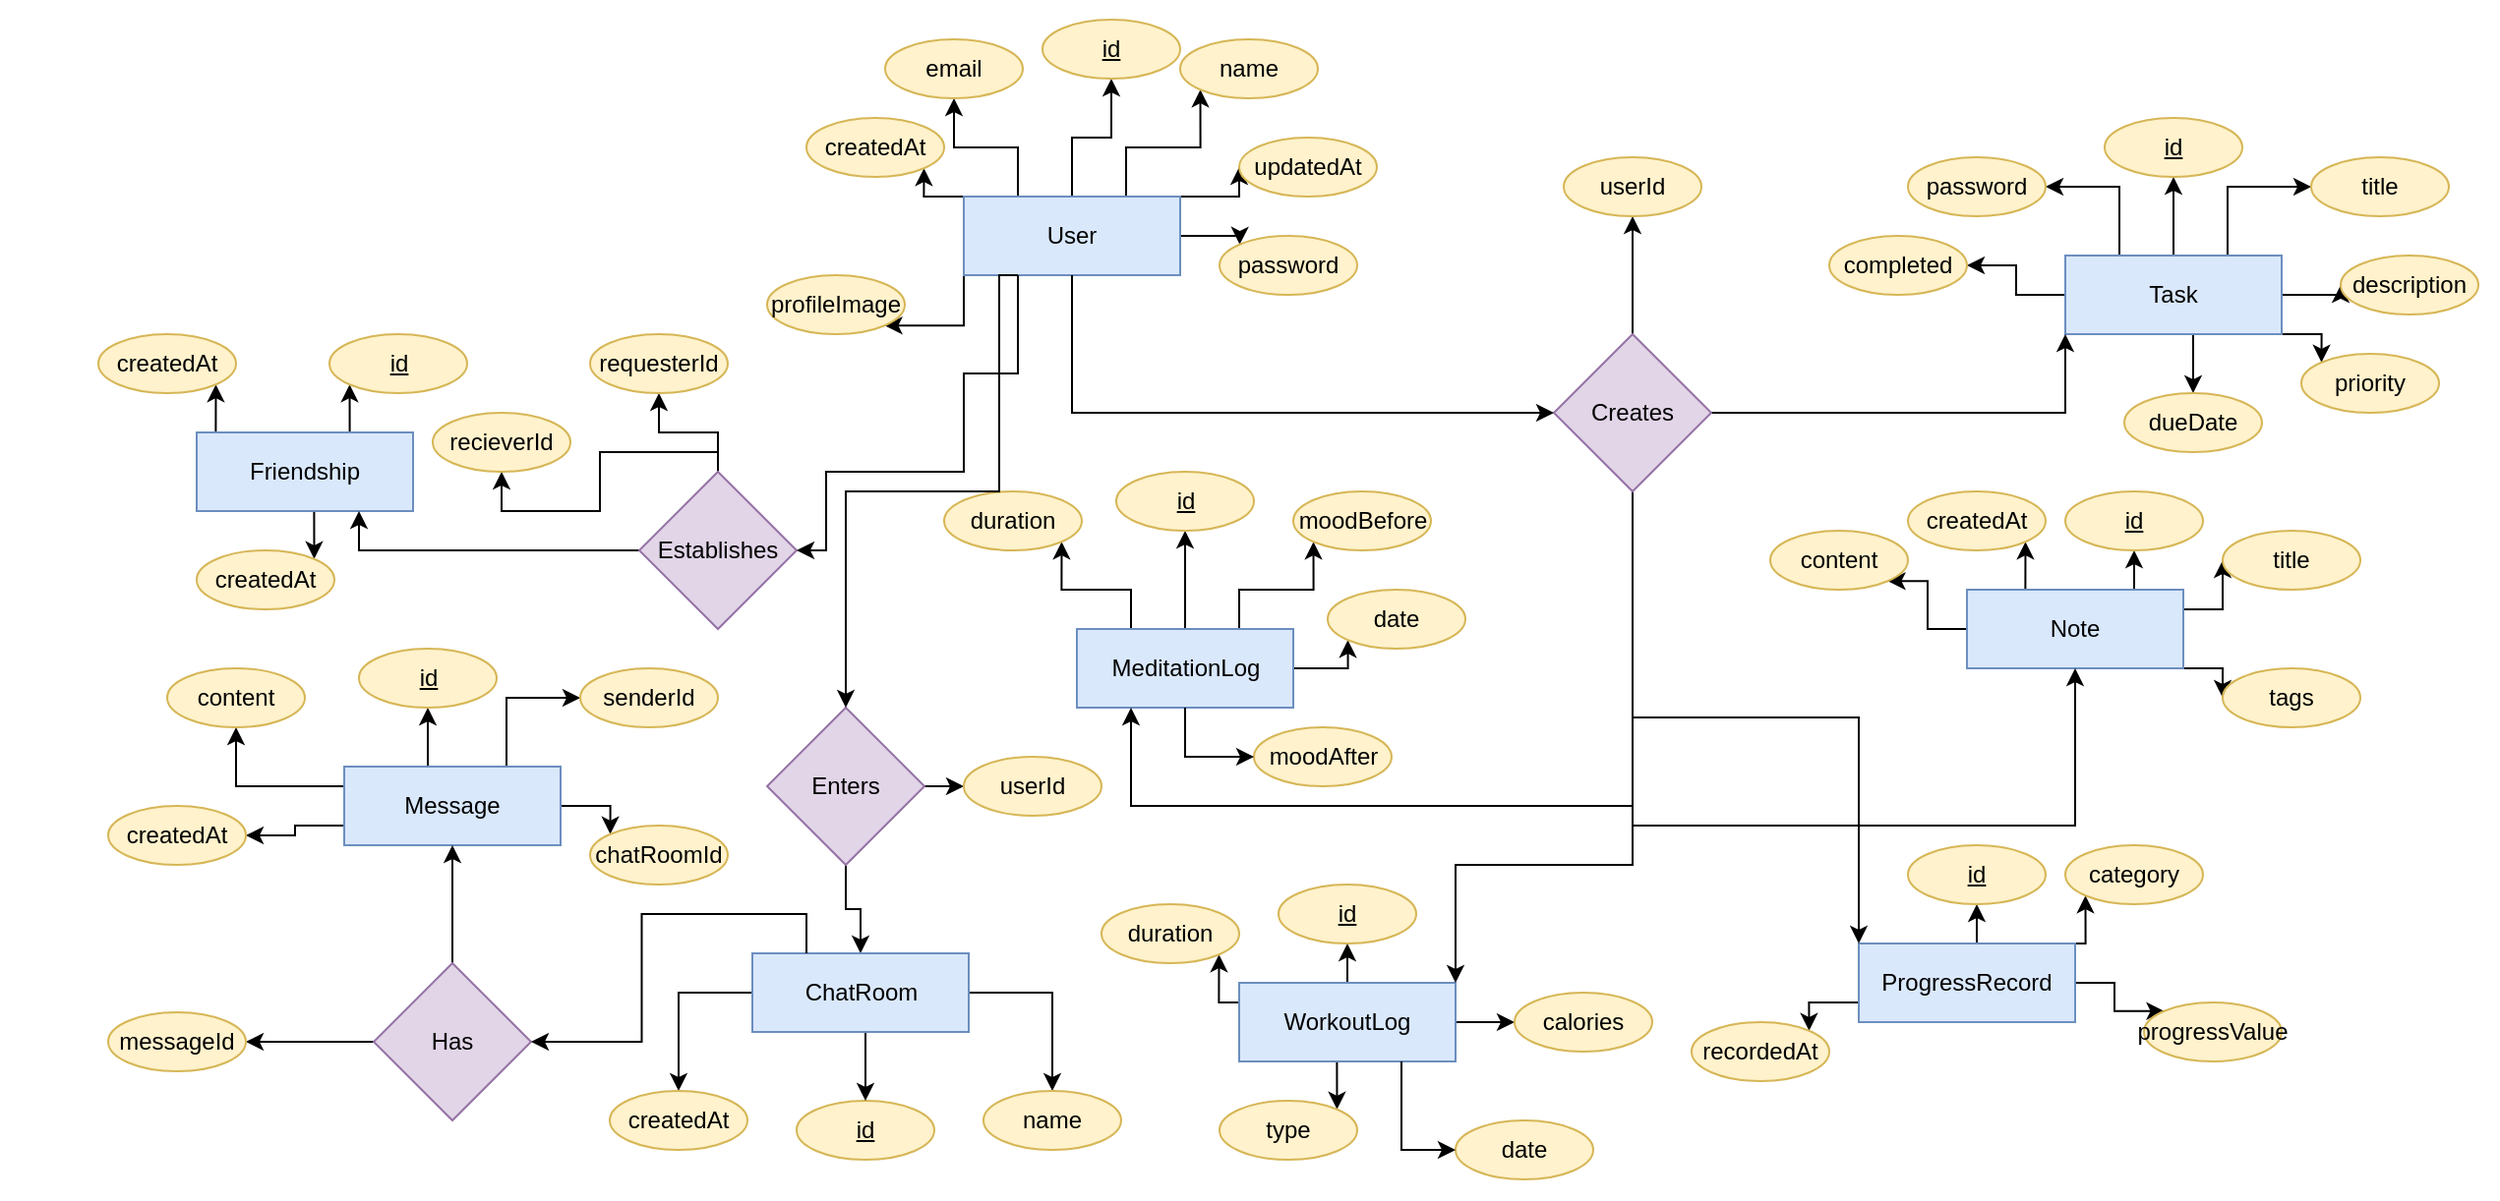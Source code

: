 <mxfile version="28.2.3">
  <diagram name="Page-1" id="jd2KPKHvhAhkVkk6qD4C">
    <mxGraphModel dx="2528" dy="1974" grid="1" gridSize="10" guides="1" tooltips="1" connect="1" arrows="1" fold="1" page="1" pageScale="1" pageWidth="850" pageHeight="1100" math="0" shadow="0">
      <root>
        <mxCell id="0" />
        <mxCell id="1" parent="0" />
        <mxCell id="N5NTylKhGauqdAHJKplo-93" value="" style="group" vertex="1" connectable="0" parent="1">
          <mxGeometry x="70" y="410" width="285" height="150" as="geometry" />
        </mxCell>
        <mxCell id="N5NTylKhGauqdAHJKplo-63" style="edgeStyle=orthogonalEdgeStyle;rounded=0;orthogonalLoop=1;jettySize=auto;html=1;exitX=0.5;exitY=0;exitDx=0;exitDy=0;entryX=0.5;entryY=1;entryDx=0;entryDy=0;movable=1;resizable=1;rotatable=1;deletable=1;editable=1;locked=0;connectable=1;" edge="1" parent="N5NTylKhGauqdAHJKplo-93" source="N5NTylKhGauqdAHJKplo-5" target="N5NTylKhGauqdAHJKplo-55">
          <mxGeometry relative="1" as="geometry" />
        </mxCell>
        <mxCell id="N5NTylKhGauqdAHJKplo-64" style="edgeStyle=orthogonalEdgeStyle;rounded=0;orthogonalLoop=1;jettySize=auto;html=1;exitX=1;exitY=0.5;exitDx=0;exitDy=0;entryX=0;entryY=0.5;entryDx=0;entryDy=0;movable=1;resizable=1;rotatable=1;deletable=1;editable=1;locked=0;connectable=1;" edge="1" parent="N5NTylKhGauqdAHJKplo-93" source="N5NTylKhGauqdAHJKplo-5" target="N5NTylKhGauqdAHJKplo-59">
          <mxGeometry relative="1" as="geometry" />
        </mxCell>
        <mxCell id="N5NTylKhGauqdAHJKplo-66" style="edgeStyle=orthogonalEdgeStyle;rounded=0;orthogonalLoop=1;jettySize=auto;html=1;exitX=0.5;exitY=1;exitDx=0;exitDy=0;entryX=1;entryY=0;entryDx=0;entryDy=0;movable=1;resizable=1;rotatable=1;deletable=1;editable=1;locked=0;connectable=1;" edge="1" parent="N5NTylKhGauqdAHJKplo-93" source="N5NTylKhGauqdAHJKplo-5" target="N5NTylKhGauqdAHJKplo-56">
          <mxGeometry relative="1" as="geometry" />
        </mxCell>
        <mxCell id="N5NTylKhGauqdAHJKplo-68" style="edgeStyle=orthogonalEdgeStyle;rounded=0;orthogonalLoop=1;jettySize=auto;html=1;exitX=0;exitY=0.25;exitDx=0;exitDy=0;entryX=1;entryY=1;entryDx=0;entryDy=0;movable=1;resizable=1;rotatable=1;deletable=1;editable=1;locked=0;connectable=1;" edge="1" parent="N5NTylKhGauqdAHJKplo-93" source="N5NTylKhGauqdAHJKplo-5" target="N5NTylKhGauqdAHJKplo-60">
          <mxGeometry relative="1" as="geometry" />
        </mxCell>
        <mxCell id="N5NTylKhGauqdAHJKplo-5" value="WorkoutLog" style="rounded=0;whiteSpace=wrap;html=1;fillColor=#dae8fc;strokeColor=#6c8ebf;movable=1;resizable=1;rotatable=1;deletable=1;editable=1;locked=0;connectable=1;" vertex="1" parent="N5NTylKhGauqdAHJKplo-93">
          <mxGeometry x="90" y="50" width="110" height="40" as="geometry" />
        </mxCell>
        <mxCell id="N5NTylKhGauqdAHJKplo-55" value="&lt;u&gt;id&lt;/u&gt;" style="ellipse;whiteSpace=wrap;html=1;fillColor=#fff2cc;strokeColor=#d6b656;movable=1;resizable=1;rotatable=1;deletable=1;editable=1;locked=0;connectable=1;" vertex="1" parent="N5NTylKhGauqdAHJKplo-93">
          <mxGeometry x="110" width="70" height="30" as="geometry" />
        </mxCell>
        <mxCell id="N5NTylKhGauqdAHJKplo-56" value="type" style="ellipse;whiteSpace=wrap;html=1;fillColor=#fff2cc;strokeColor=#d6b656;movable=1;resizable=1;rotatable=1;deletable=1;editable=1;locked=0;connectable=1;" vertex="1" parent="N5NTylKhGauqdAHJKplo-93">
          <mxGeometry x="80" y="110" width="70" height="30" as="geometry" />
        </mxCell>
        <mxCell id="N5NTylKhGauqdAHJKplo-59" value="calories" style="ellipse;whiteSpace=wrap;html=1;fillColor=#fff2cc;strokeColor=#d6b656;movable=1;resizable=1;rotatable=1;deletable=1;editable=1;locked=0;connectable=1;" vertex="1" parent="N5NTylKhGauqdAHJKplo-93">
          <mxGeometry x="230" y="55" width="70" height="30" as="geometry" />
        </mxCell>
        <mxCell id="N5NTylKhGauqdAHJKplo-60" value="duration" style="ellipse;whiteSpace=wrap;html=1;fillColor=#fff2cc;strokeColor=#d6b656;movable=1;resizable=1;rotatable=1;deletable=1;editable=1;locked=0;connectable=1;" vertex="1" parent="N5NTylKhGauqdAHJKplo-93">
          <mxGeometry x="20" y="10" width="70" height="30" as="geometry" />
        </mxCell>
        <mxCell id="N5NTylKhGauqdAHJKplo-58" value="date" style="ellipse;whiteSpace=wrap;html=1;fillColor=#fff2cc;strokeColor=#d6b656;movable=1;resizable=1;rotatable=1;deletable=1;editable=1;locked=0;connectable=1;" vertex="1" parent="N5NTylKhGauqdAHJKplo-93">
          <mxGeometry x="200" y="120" width="70" height="30" as="geometry" />
        </mxCell>
        <mxCell id="N5NTylKhGauqdAHJKplo-65" style="edgeStyle=orthogonalEdgeStyle;rounded=0;orthogonalLoop=1;jettySize=auto;html=1;exitX=0.75;exitY=1;exitDx=0;exitDy=0;entryX=0;entryY=0.5;entryDx=0;entryDy=0;movable=1;resizable=1;rotatable=1;deletable=1;editable=1;locked=0;connectable=1;" edge="1" parent="N5NTylKhGauqdAHJKplo-93" source="N5NTylKhGauqdAHJKplo-5" target="N5NTylKhGauqdAHJKplo-58">
          <mxGeometry relative="1" as="geometry" />
        </mxCell>
        <mxCell id="N5NTylKhGauqdAHJKplo-94" value="" style="group" vertex="1" connectable="0" parent="1">
          <mxGeometry x="460" y="20" width="330" height="170" as="geometry" />
        </mxCell>
        <mxCell id="N5NTylKhGauqdAHJKplo-35" style="edgeStyle=orthogonalEdgeStyle;rounded=0;orthogonalLoop=1;jettySize=auto;html=1;exitX=0.5;exitY=0;exitDx=0;exitDy=0;entryX=0.5;entryY=1;entryDx=0;entryDy=0;" edge="1" parent="N5NTylKhGauqdAHJKplo-94" source="N5NTylKhGauqdAHJKplo-3" target="N5NTylKhGauqdAHJKplo-34">
          <mxGeometry relative="1" as="geometry" />
        </mxCell>
        <mxCell id="N5NTylKhGauqdAHJKplo-36" style="edgeStyle=orthogonalEdgeStyle;rounded=0;orthogonalLoop=1;jettySize=auto;html=1;exitX=0.75;exitY=0;exitDx=0;exitDy=0;entryX=0;entryY=0.5;entryDx=0;entryDy=0;" edge="1" parent="N5NTylKhGauqdAHJKplo-94" source="N5NTylKhGauqdAHJKplo-3" target="N5NTylKhGauqdAHJKplo-33">
          <mxGeometry relative="1" as="geometry" />
        </mxCell>
        <mxCell id="N5NTylKhGauqdAHJKplo-37" style="edgeStyle=orthogonalEdgeStyle;rounded=0;orthogonalLoop=1;jettySize=auto;html=1;exitX=1;exitY=0.5;exitDx=0;exitDy=0;entryX=0;entryY=0.5;entryDx=0;entryDy=0;" edge="1" parent="N5NTylKhGauqdAHJKplo-94" source="N5NTylKhGauqdAHJKplo-3" target="N5NTylKhGauqdAHJKplo-32">
          <mxGeometry relative="1" as="geometry" />
        </mxCell>
        <mxCell id="N5NTylKhGauqdAHJKplo-38" style="edgeStyle=orthogonalEdgeStyle;rounded=0;orthogonalLoop=1;jettySize=auto;html=1;exitX=1;exitY=1;exitDx=0;exitDy=0;entryX=0;entryY=0;entryDx=0;entryDy=0;" edge="1" parent="N5NTylKhGauqdAHJKplo-94" source="N5NTylKhGauqdAHJKplo-3" target="N5NTylKhGauqdAHJKplo-31">
          <mxGeometry relative="1" as="geometry" />
        </mxCell>
        <mxCell id="N5NTylKhGauqdAHJKplo-39" style="edgeStyle=orthogonalEdgeStyle;rounded=0;orthogonalLoop=1;jettySize=auto;html=1;exitX=0.75;exitY=1;exitDx=0;exitDy=0;entryX=0.5;entryY=0;entryDx=0;entryDy=0;" edge="1" parent="N5NTylKhGauqdAHJKplo-94" source="N5NTylKhGauqdAHJKplo-3" target="N5NTylKhGauqdAHJKplo-29">
          <mxGeometry relative="1" as="geometry" />
        </mxCell>
        <mxCell id="N5NTylKhGauqdAHJKplo-41" style="edgeStyle=orthogonalEdgeStyle;rounded=0;orthogonalLoop=1;jettySize=auto;html=1;exitX=0;exitY=0.5;exitDx=0;exitDy=0;entryX=1;entryY=0.5;entryDx=0;entryDy=0;" edge="1" parent="N5NTylKhGauqdAHJKplo-94" source="N5NTylKhGauqdAHJKplo-3" target="N5NTylKhGauqdAHJKplo-30">
          <mxGeometry relative="1" as="geometry" />
        </mxCell>
        <mxCell id="N5NTylKhGauqdAHJKplo-42" style="edgeStyle=orthogonalEdgeStyle;rounded=0;orthogonalLoop=1;jettySize=auto;html=1;exitX=0.25;exitY=0;exitDx=0;exitDy=0;entryX=1;entryY=0.5;entryDx=0;entryDy=0;" edge="1" parent="N5NTylKhGauqdAHJKplo-94" source="N5NTylKhGauqdAHJKplo-3" target="N5NTylKhGauqdAHJKplo-27">
          <mxGeometry relative="1" as="geometry" />
        </mxCell>
        <mxCell id="N5NTylKhGauqdAHJKplo-3" value="Task" style="rounded=0;whiteSpace=wrap;html=1;fillColor=#dae8fc;strokeColor=#6c8ebf;" vertex="1" parent="N5NTylKhGauqdAHJKplo-94">
          <mxGeometry x="120" y="70" width="110" height="40" as="geometry" />
        </mxCell>
        <mxCell id="N5NTylKhGauqdAHJKplo-27" value="password" style="ellipse;whiteSpace=wrap;html=1;fillColor=#fff2cc;strokeColor=#d6b656;" vertex="1" parent="N5NTylKhGauqdAHJKplo-94">
          <mxGeometry x="40" y="20" width="70" height="30" as="geometry" />
        </mxCell>
        <mxCell id="N5NTylKhGauqdAHJKplo-29" value="dueDate" style="ellipse;whiteSpace=wrap;html=1;fillColor=#fff2cc;strokeColor=#d6b656;" vertex="1" parent="N5NTylKhGauqdAHJKplo-94">
          <mxGeometry x="150" y="140" width="70" height="30" as="geometry" />
        </mxCell>
        <mxCell id="N5NTylKhGauqdAHJKplo-30" value="completed" style="ellipse;whiteSpace=wrap;html=1;fillColor=#fff2cc;strokeColor=#d6b656;" vertex="1" parent="N5NTylKhGauqdAHJKplo-94">
          <mxGeometry y="60" width="70" height="30" as="geometry" />
        </mxCell>
        <mxCell id="N5NTylKhGauqdAHJKplo-31" value="priority" style="ellipse;whiteSpace=wrap;html=1;fillColor=#fff2cc;strokeColor=#d6b656;" vertex="1" parent="N5NTylKhGauqdAHJKplo-94">
          <mxGeometry x="240" y="120" width="70" height="30" as="geometry" />
        </mxCell>
        <mxCell id="N5NTylKhGauqdAHJKplo-32" value="description" style="ellipse;whiteSpace=wrap;html=1;fillColor=#fff2cc;strokeColor=#d6b656;" vertex="1" parent="N5NTylKhGauqdAHJKplo-94">
          <mxGeometry x="260" y="70" width="70" height="30" as="geometry" />
        </mxCell>
        <mxCell id="N5NTylKhGauqdAHJKplo-33" value="title" style="ellipse;whiteSpace=wrap;html=1;fillColor=#fff2cc;strokeColor=#d6b656;" vertex="1" parent="N5NTylKhGauqdAHJKplo-94">
          <mxGeometry x="245" y="20" width="70" height="30" as="geometry" />
        </mxCell>
        <mxCell id="N5NTylKhGauqdAHJKplo-34" value="&lt;u&gt;id&lt;/u&gt;" style="ellipse;whiteSpace=wrap;html=1;fillColor=#fff2cc;strokeColor=#d6b656;" vertex="1" parent="N5NTylKhGauqdAHJKplo-94">
          <mxGeometry x="140" width="70" height="30" as="geometry" />
        </mxCell>
        <mxCell id="N5NTylKhGauqdAHJKplo-95" value="" style="group" vertex="1" connectable="0" parent="1">
          <mxGeometry x="-80" y="-30" width="310" height="150" as="geometry" />
        </mxCell>
        <mxCell id="N5NTylKhGauqdAHJKplo-20" style="edgeStyle=orthogonalEdgeStyle;rounded=0;orthogonalLoop=1;jettySize=auto;html=1;exitX=1;exitY=0.5;exitDx=0;exitDy=0;entryX=0;entryY=0;entryDx=0;entryDy=0;" edge="1" parent="N5NTylKhGauqdAHJKplo-95" source="N5NTylKhGauqdAHJKplo-1" target="N5NTylKhGauqdAHJKplo-15">
          <mxGeometry relative="1" as="geometry" />
        </mxCell>
        <mxCell id="N5NTylKhGauqdAHJKplo-21" style="edgeStyle=orthogonalEdgeStyle;rounded=0;orthogonalLoop=1;jettySize=auto;html=1;exitX=1;exitY=0;exitDx=0;exitDy=0;entryX=0;entryY=0.5;entryDx=0;entryDy=0;" edge="1" parent="N5NTylKhGauqdAHJKplo-95" source="N5NTylKhGauqdAHJKplo-1" target="N5NTylKhGauqdAHJKplo-16">
          <mxGeometry relative="1" as="geometry" />
        </mxCell>
        <mxCell id="N5NTylKhGauqdAHJKplo-22" style="edgeStyle=orthogonalEdgeStyle;rounded=0;orthogonalLoop=1;jettySize=auto;html=1;exitX=0.75;exitY=0;exitDx=0;exitDy=0;entryX=0;entryY=1;entryDx=0;entryDy=0;" edge="1" parent="N5NTylKhGauqdAHJKplo-95" source="N5NTylKhGauqdAHJKplo-1" target="N5NTylKhGauqdAHJKplo-13">
          <mxGeometry relative="1" as="geometry" />
        </mxCell>
        <mxCell id="N5NTylKhGauqdAHJKplo-23" style="edgeStyle=orthogonalEdgeStyle;rounded=0;orthogonalLoop=1;jettySize=auto;html=1;exitX=0.5;exitY=0;exitDx=0;exitDy=0;entryX=0.5;entryY=1;entryDx=0;entryDy=0;" edge="1" parent="N5NTylKhGauqdAHJKplo-95" source="N5NTylKhGauqdAHJKplo-1" target="N5NTylKhGauqdAHJKplo-12">
          <mxGeometry relative="1" as="geometry" />
        </mxCell>
        <mxCell id="N5NTylKhGauqdAHJKplo-24" style="edgeStyle=orthogonalEdgeStyle;rounded=0;orthogonalLoop=1;jettySize=auto;html=1;exitX=0.25;exitY=0;exitDx=0;exitDy=0;entryX=0.5;entryY=1;entryDx=0;entryDy=0;" edge="1" parent="N5NTylKhGauqdAHJKplo-95" source="N5NTylKhGauqdAHJKplo-1" target="N5NTylKhGauqdAHJKplo-14">
          <mxGeometry relative="1" as="geometry" />
        </mxCell>
        <mxCell id="N5NTylKhGauqdAHJKplo-25" style="edgeStyle=orthogonalEdgeStyle;rounded=0;orthogonalLoop=1;jettySize=auto;html=1;exitX=0;exitY=0;exitDx=0;exitDy=0;entryX=1;entryY=1;entryDx=0;entryDy=0;" edge="1" parent="N5NTylKhGauqdAHJKplo-95" source="N5NTylKhGauqdAHJKplo-1" target="N5NTylKhGauqdAHJKplo-18">
          <mxGeometry relative="1" as="geometry" />
        </mxCell>
        <mxCell id="N5NTylKhGauqdAHJKplo-26" style="edgeStyle=orthogonalEdgeStyle;rounded=0;orthogonalLoop=1;jettySize=auto;html=1;exitX=0;exitY=1;exitDx=0;exitDy=0;entryX=1;entryY=1;entryDx=0;entryDy=0;" edge="1" parent="N5NTylKhGauqdAHJKplo-95" source="N5NTylKhGauqdAHJKplo-1" target="N5NTylKhGauqdAHJKplo-17">
          <mxGeometry relative="1" as="geometry" />
        </mxCell>
        <mxCell id="N5NTylKhGauqdAHJKplo-1" value="User" style="rounded=0;whiteSpace=wrap;html=1;fillColor=#dae8fc;strokeColor=#6c8ebf;" vertex="1" parent="N5NTylKhGauqdAHJKplo-95">
          <mxGeometry x="100" y="90" width="110" height="40" as="geometry" />
        </mxCell>
        <mxCell id="N5NTylKhGauqdAHJKplo-12" value="&lt;u&gt;id&lt;/u&gt;" style="ellipse;whiteSpace=wrap;html=1;fillColor=#fff2cc;strokeColor=#d6b656;" vertex="1" parent="N5NTylKhGauqdAHJKplo-95">
          <mxGeometry x="140" width="70" height="30" as="geometry" />
        </mxCell>
        <mxCell id="N5NTylKhGauqdAHJKplo-13" value="name" style="ellipse;whiteSpace=wrap;html=1;fillColor=#fff2cc;strokeColor=#d6b656;" vertex="1" parent="N5NTylKhGauqdAHJKplo-95">
          <mxGeometry x="210" y="10" width="70" height="30" as="geometry" />
        </mxCell>
        <mxCell id="N5NTylKhGauqdAHJKplo-14" value="email" style="ellipse;whiteSpace=wrap;html=1;fillColor=#fff2cc;strokeColor=#d6b656;" vertex="1" parent="N5NTylKhGauqdAHJKplo-95">
          <mxGeometry x="60" y="10" width="70" height="30" as="geometry" />
        </mxCell>
        <mxCell id="N5NTylKhGauqdAHJKplo-15" value="password" style="ellipse;whiteSpace=wrap;html=1;fillColor=#fff2cc;strokeColor=#d6b656;" vertex="1" parent="N5NTylKhGauqdAHJKplo-95">
          <mxGeometry x="230" y="110" width="70" height="30" as="geometry" />
        </mxCell>
        <mxCell id="N5NTylKhGauqdAHJKplo-16" value="updatedAt" style="ellipse;whiteSpace=wrap;html=1;fillColor=#fff2cc;strokeColor=#d6b656;" vertex="1" parent="N5NTylKhGauqdAHJKplo-95">
          <mxGeometry x="240" y="60" width="70" height="30" as="geometry" />
        </mxCell>
        <mxCell id="N5NTylKhGauqdAHJKplo-17" value="profileImage" style="ellipse;whiteSpace=wrap;html=1;fillColor=#fff2cc;strokeColor=#d6b656;" vertex="1" parent="N5NTylKhGauqdAHJKplo-95">
          <mxGeometry y="130" width="70" height="30" as="geometry" />
        </mxCell>
        <mxCell id="N5NTylKhGauqdAHJKplo-18" value="createdAt" style="ellipse;whiteSpace=wrap;html=1;fillColor=#fff2cc;strokeColor=#d6b656;" vertex="1" parent="N5NTylKhGauqdAHJKplo-95">
          <mxGeometry x="20" y="50" width="70" height="30" as="geometry" />
        </mxCell>
        <mxCell id="N5NTylKhGauqdAHJKplo-96" value="" style="group" vertex="1" connectable="0" parent="1">
          <mxGeometry x="430" y="210" width="300" height="120" as="geometry" />
        </mxCell>
        <mxCell id="N5NTylKhGauqdAHJKplo-50" style="edgeStyle=orthogonalEdgeStyle;rounded=0;orthogonalLoop=1;jettySize=auto;html=1;exitX=0;exitY=0.5;exitDx=0;exitDy=0;entryX=1;entryY=1;entryDx=0;entryDy=0;" edge="1" parent="N5NTylKhGauqdAHJKplo-96" source="N5NTylKhGauqdAHJKplo-4" target="N5NTylKhGauqdAHJKplo-45">
          <mxGeometry relative="1" as="geometry" />
        </mxCell>
        <mxCell id="N5NTylKhGauqdAHJKplo-51" style="edgeStyle=orthogonalEdgeStyle;rounded=0;orthogonalLoop=1;jettySize=auto;html=1;exitX=0.25;exitY=0;exitDx=0;exitDy=0;entryX=1;entryY=1;entryDx=0;entryDy=0;" edge="1" parent="N5NTylKhGauqdAHJKplo-96" source="N5NTylKhGauqdAHJKplo-4" target="N5NTylKhGauqdAHJKplo-48">
          <mxGeometry relative="1" as="geometry" />
        </mxCell>
        <mxCell id="N5NTylKhGauqdAHJKplo-52" style="edgeStyle=orthogonalEdgeStyle;rounded=0;orthogonalLoop=1;jettySize=auto;html=1;exitX=0.75;exitY=0;exitDx=0;exitDy=0;entryX=0.5;entryY=1;entryDx=0;entryDy=0;" edge="1" parent="N5NTylKhGauqdAHJKplo-96" source="N5NTylKhGauqdAHJKplo-4" target="N5NTylKhGauqdAHJKplo-43">
          <mxGeometry relative="1" as="geometry" />
        </mxCell>
        <mxCell id="N5NTylKhGauqdAHJKplo-53" style="edgeStyle=orthogonalEdgeStyle;rounded=0;orthogonalLoop=1;jettySize=auto;html=1;exitX=1;exitY=0.25;exitDx=0;exitDy=0;entryX=0;entryY=0.5;entryDx=0;entryDy=0;" edge="1" parent="N5NTylKhGauqdAHJKplo-96" source="N5NTylKhGauqdAHJKplo-4" target="N5NTylKhGauqdAHJKplo-44">
          <mxGeometry relative="1" as="geometry" />
        </mxCell>
        <mxCell id="N5NTylKhGauqdAHJKplo-54" style="edgeStyle=orthogonalEdgeStyle;rounded=0;orthogonalLoop=1;jettySize=auto;html=1;exitX=1;exitY=1;exitDx=0;exitDy=0;entryX=0;entryY=0.5;entryDx=0;entryDy=0;" edge="1" parent="N5NTylKhGauqdAHJKplo-96" source="N5NTylKhGauqdAHJKplo-4" target="N5NTylKhGauqdAHJKplo-46">
          <mxGeometry relative="1" as="geometry" />
        </mxCell>
        <mxCell id="N5NTylKhGauqdAHJKplo-4" value="Note" style="rounded=0;whiteSpace=wrap;html=1;fillColor=#dae8fc;strokeColor=#6c8ebf;" vertex="1" parent="N5NTylKhGauqdAHJKplo-96">
          <mxGeometry x="100" y="50" width="110" height="40" as="geometry" />
        </mxCell>
        <mxCell id="N5NTylKhGauqdAHJKplo-43" value="&lt;u&gt;id&lt;/u&gt;" style="ellipse;whiteSpace=wrap;html=1;fillColor=#fff2cc;strokeColor=#d6b656;" vertex="1" parent="N5NTylKhGauqdAHJKplo-96">
          <mxGeometry x="150" width="70" height="30" as="geometry" />
        </mxCell>
        <mxCell id="N5NTylKhGauqdAHJKplo-44" value="title" style="ellipse;whiteSpace=wrap;html=1;fillColor=#fff2cc;strokeColor=#d6b656;" vertex="1" parent="N5NTylKhGauqdAHJKplo-96">
          <mxGeometry x="230" y="20" width="70" height="30" as="geometry" />
        </mxCell>
        <mxCell id="N5NTylKhGauqdAHJKplo-45" value="content" style="ellipse;whiteSpace=wrap;html=1;fillColor=#fff2cc;strokeColor=#d6b656;" vertex="1" parent="N5NTylKhGauqdAHJKplo-96">
          <mxGeometry y="20" width="70" height="30" as="geometry" />
        </mxCell>
        <mxCell id="N5NTylKhGauqdAHJKplo-46" value="tags" style="ellipse;whiteSpace=wrap;html=1;fillColor=#fff2cc;strokeColor=#d6b656;" vertex="1" parent="N5NTylKhGauqdAHJKplo-96">
          <mxGeometry x="230" y="90" width="70" height="30" as="geometry" />
        </mxCell>
        <mxCell id="N5NTylKhGauqdAHJKplo-48" value="createdAt" style="ellipse;whiteSpace=wrap;html=1;fillColor=#fff2cc;strokeColor=#d6b656;" vertex="1" parent="N5NTylKhGauqdAHJKplo-96">
          <mxGeometry x="70" width="70" height="30" as="geometry" />
        </mxCell>
        <mxCell id="N5NTylKhGauqdAHJKplo-97" value="" style="group" vertex="1" connectable="0" parent="1">
          <mxGeometry x="-10" y="200" width="285" height="160" as="geometry" />
        </mxCell>
        <mxCell id="N5NTylKhGauqdAHJKplo-76" style="edgeStyle=orthogonalEdgeStyle;rounded=0;orthogonalLoop=1;jettySize=auto;html=1;exitX=0.5;exitY=0;exitDx=0;exitDy=0;entryX=0.5;entryY=1;entryDx=0;entryDy=0;" edge="1" parent="N5NTylKhGauqdAHJKplo-97" source="N5NTylKhGauqdAHJKplo-7" target="N5NTylKhGauqdAHJKplo-69">
          <mxGeometry relative="1" as="geometry" />
        </mxCell>
        <mxCell id="N5NTylKhGauqdAHJKplo-77" style="edgeStyle=orthogonalEdgeStyle;rounded=0;orthogonalLoop=1;jettySize=auto;html=1;exitX=0.25;exitY=0;exitDx=0;exitDy=0;entryX=1;entryY=1;entryDx=0;entryDy=0;" edge="1" parent="N5NTylKhGauqdAHJKplo-97" source="N5NTylKhGauqdAHJKplo-7" target="N5NTylKhGauqdAHJKplo-71">
          <mxGeometry relative="1" as="geometry" />
        </mxCell>
        <mxCell id="N5NTylKhGauqdAHJKplo-78" style="edgeStyle=orthogonalEdgeStyle;rounded=0;orthogonalLoop=1;jettySize=auto;html=1;exitX=0.75;exitY=0;exitDx=0;exitDy=0;entryX=0;entryY=1;entryDx=0;entryDy=0;" edge="1" parent="N5NTylKhGauqdAHJKplo-97" source="N5NTylKhGauqdAHJKplo-7" target="N5NTylKhGauqdAHJKplo-73">
          <mxGeometry relative="1" as="geometry" />
        </mxCell>
        <mxCell id="N5NTylKhGauqdAHJKplo-79" style="edgeStyle=orthogonalEdgeStyle;rounded=0;orthogonalLoop=1;jettySize=auto;html=1;exitX=1;exitY=0.5;exitDx=0;exitDy=0;entryX=0;entryY=1;entryDx=0;entryDy=0;" edge="1" parent="N5NTylKhGauqdAHJKplo-97" source="N5NTylKhGauqdAHJKplo-7" target="N5NTylKhGauqdAHJKplo-70">
          <mxGeometry relative="1" as="geometry" />
        </mxCell>
        <mxCell id="N5NTylKhGauqdAHJKplo-7" value="MeditationLog" style="rounded=0;whiteSpace=wrap;html=1;fillColor=#dae8fc;strokeColor=#6c8ebf;" vertex="1" parent="N5NTylKhGauqdAHJKplo-97">
          <mxGeometry x="87.5" y="80" width="110" height="40" as="geometry" />
        </mxCell>
        <mxCell id="N5NTylKhGauqdAHJKplo-69" value="&lt;u&gt;id&lt;/u&gt;" style="ellipse;whiteSpace=wrap;html=1;fillColor=#fff2cc;strokeColor=#d6b656;" vertex="1" parent="N5NTylKhGauqdAHJKplo-97">
          <mxGeometry x="107.5" width="70" height="30" as="geometry" />
        </mxCell>
        <mxCell id="N5NTylKhGauqdAHJKplo-70" value="date" style="ellipse;whiteSpace=wrap;html=1;fillColor=#fff2cc;strokeColor=#d6b656;" vertex="1" parent="N5NTylKhGauqdAHJKplo-97">
          <mxGeometry x="215" y="60" width="70" height="30" as="geometry" />
        </mxCell>
        <mxCell id="N5NTylKhGauqdAHJKplo-71" value="duration" style="ellipse;whiteSpace=wrap;html=1;fillColor=#fff2cc;strokeColor=#d6b656;" vertex="1" parent="N5NTylKhGauqdAHJKplo-97">
          <mxGeometry x="20" y="10" width="70" height="30" as="geometry" />
        </mxCell>
        <mxCell id="N5NTylKhGauqdAHJKplo-73" value="moodBefore" style="ellipse;whiteSpace=wrap;html=1;fillColor=#fff2cc;strokeColor=#d6b656;" vertex="1" parent="N5NTylKhGauqdAHJKplo-97">
          <mxGeometry x="197.5" y="10" width="70" height="30" as="geometry" />
        </mxCell>
        <mxCell id="N5NTylKhGauqdAHJKplo-74" value="moodAfter" style="ellipse;whiteSpace=wrap;html=1;fillColor=#fff2cc;strokeColor=#d6b656;" vertex="1" parent="N5NTylKhGauqdAHJKplo-97">
          <mxGeometry x="177.5" y="130" width="70" height="30" as="geometry" />
        </mxCell>
        <mxCell id="N5NTylKhGauqdAHJKplo-172" style="edgeStyle=orthogonalEdgeStyle;rounded=0;orthogonalLoop=1;jettySize=auto;html=1;exitX=0.5;exitY=1;exitDx=0;exitDy=0;entryX=0;entryY=0.5;entryDx=0;entryDy=0;" edge="1" parent="N5NTylKhGauqdAHJKplo-97" source="N5NTylKhGauqdAHJKplo-7" target="N5NTylKhGauqdAHJKplo-74">
          <mxGeometry relative="1" as="geometry" />
        </mxCell>
        <mxCell id="N5NTylKhGauqdAHJKplo-98" value="" style="group" vertex="1" connectable="0" parent="1">
          <mxGeometry x="390" y="390" width="300" height="120" as="geometry" />
        </mxCell>
        <mxCell id="N5NTylKhGauqdAHJKplo-88" style="edgeStyle=orthogonalEdgeStyle;rounded=0;orthogonalLoop=1;jettySize=auto;html=1;exitX=0.5;exitY=0;exitDx=0;exitDy=0;entryX=0.5;entryY=1;entryDx=0;entryDy=0;" edge="1" parent="N5NTylKhGauqdAHJKplo-98" source="N5NTylKhGauqdAHJKplo-9" target="N5NTylKhGauqdAHJKplo-81">
          <mxGeometry relative="1" as="geometry" />
        </mxCell>
        <mxCell id="N5NTylKhGauqdAHJKplo-89" style="edgeStyle=orthogonalEdgeStyle;rounded=0;orthogonalLoop=1;jettySize=auto;html=1;exitX=1;exitY=0;exitDx=0;exitDy=0;entryX=0;entryY=1;entryDx=0;entryDy=0;" edge="1" parent="N5NTylKhGauqdAHJKplo-98" source="N5NTylKhGauqdAHJKplo-9" target="N5NTylKhGauqdAHJKplo-87">
          <mxGeometry relative="1" as="geometry" />
        </mxCell>
        <mxCell id="N5NTylKhGauqdAHJKplo-90" style="edgeStyle=orthogonalEdgeStyle;rounded=0;orthogonalLoop=1;jettySize=auto;html=1;exitX=1;exitY=0.5;exitDx=0;exitDy=0;entryX=0;entryY=0;entryDx=0;entryDy=0;" edge="1" parent="N5NTylKhGauqdAHJKplo-98" source="N5NTylKhGauqdAHJKplo-9" target="N5NTylKhGauqdAHJKplo-86">
          <mxGeometry relative="1" as="geometry" />
        </mxCell>
        <mxCell id="N5NTylKhGauqdAHJKplo-91" style="edgeStyle=orthogonalEdgeStyle;rounded=0;orthogonalLoop=1;jettySize=auto;html=1;exitX=0;exitY=0.75;exitDx=0;exitDy=0;entryX=1;entryY=0;entryDx=0;entryDy=0;" edge="1" parent="N5NTylKhGauqdAHJKplo-98" source="N5NTylKhGauqdAHJKplo-9" target="N5NTylKhGauqdAHJKplo-85">
          <mxGeometry relative="1" as="geometry" />
        </mxCell>
        <mxCell id="N5NTylKhGauqdAHJKplo-9" value="ProgressRecord" style="rounded=0;whiteSpace=wrap;html=1;fillColor=#dae8fc;strokeColor=#6c8ebf;" vertex="1" parent="N5NTylKhGauqdAHJKplo-98">
          <mxGeometry x="85" y="50" width="110" height="40" as="geometry" />
        </mxCell>
        <mxCell id="N5NTylKhGauqdAHJKplo-81" value="&lt;u&gt;id&lt;/u&gt;" style="ellipse;whiteSpace=wrap;html=1;fillColor=#fff2cc;strokeColor=#d6b656;" vertex="1" parent="N5NTylKhGauqdAHJKplo-98">
          <mxGeometry x="110" width="70" height="30" as="geometry" />
        </mxCell>
        <mxCell id="N5NTylKhGauqdAHJKplo-85" value="recordedAt" style="ellipse;whiteSpace=wrap;html=1;fillColor=#fff2cc;strokeColor=#d6b656;" vertex="1" parent="N5NTylKhGauqdAHJKplo-98">
          <mxGeometry y="90" width="70" height="30" as="geometry" />
        </mxCell>
        <mxCell id="N5NTylKhGauqdAHJKplo-86" value="progressValue" style="ellipse;whiteSpace=wrap;html=1;fillColor=#fff2cc;strokeColor=#d6b656;" vertex="1" parent="N5NTylKhGauqdAHJKplo-98">
          <mxGeometry x="230" y="80" width="70" height="30" as="geometry" />
        </mxCell>
        <mxCell id="N5NTylKhGauqdAHJKplo-87" value="category" style="ellipse;whiteSpace=wrap;html=1;fillColor=#fff2cc;strokeColor=#d6b656;" vertex="1" parent="N5NTylKhGauqdAHJKplo-98">
          <mxGeometry x="190" width="70" height="30" as="geometry" />
        </mxCell>
        <mxCell id="N5NTylKhGauqdAHJKplo-112" value="" style="group" vertex="1" connectable="0" parent="1">
          <mxGeometry x="-470" y="130" width="320" height="140" as="geometry" />
        </mxCell>
        <mxCell id="N5NTylKhGauqdAHJKplo-105" style="edgeStyle=orthogonalEdgeStyle;rounded=0;orthogonalLoop=1;jettySize=auto;html=1;exitX=0.25;exitY=0;exitDx=0;exitDy=0;entryX=1;entryY=1;entryDx=0;entryDy=0;" edge="1" parent="N5NTylKhGauqdAHJKplo-112" source="N5NTylKhGauqdAHJKplo-11" target="N5NTylKhGauqdAHJKplo-100">
          <mxGeometry relative="1" as="geometry" />
        </mxCell>
        <mxCell id="N5NTylKhGauqdAHJKplo-107" style="edgeStyle=orthogonalEdgeStyle;rounded=0;orthogonalLoop=1;jettySize=auto;html=1;exitX=0.75;exitY=0;exitDx=0;exitDy=0;entryX=0;entryY=1;entryDx=0;entryDy=0;" edge="1" parent="N5NTylKhGauqdAHJKplo-112" source="N5NTylKhGauqdAHJKplo-11" target="N5NTylKhGauqdAHJKplo-99">
          <mxGeometry relative="1" as="geometry" />
        </mxCell>
        <mxCell id="N5NTylKhGauqdAHJKplo-109" style="edgeStyle=orthogonalEdgeStyle;rounded=0;orthogonalLoop=1;jettySize=auto;html=1;exitX=0.75;exitY=1;exitDx=0;exitDy=0;entryX=1;entryY=0;entryDx=0;entryDy=0;" edge="1" parent="N5NTylKhGauqdAHJKplo-112" source="N5NTylKhGauqdAHJKplo-11" target="N5NTylKhGauqdAHJKplo-103">
          <mxGeometry relative="1" as="geometry" />
        </mxCell>
        <mxCell id="N5NTylKhGauqdAHJKplo-11" value="Friendship" style="rounded=0;whiteSpace=wrap;html=1;fillColor=#dae8fc;strokeColor=#6c8ebf;" vertex="1" parent="N5NTylKhGauqdAHJKplo-112">
          <mxGeometry x="100" y="50" width="110" height="40" as="geometry" />
        </mxCell>
        <mxCell id="N5NTylKhGauqdAHJKplo-99" value="&lt;u&gt;id&lt;/u&gt;" style="ellipse;whiteSpace=wrap;html=1;fillColor=#fff2cc;strokeColor=#d6b656;" vertex="1" parent="N5NTylKhGauqdAHJKplo-112">
          <mxGeometry x="167.5" width="70" height="30" as="geometry" />
        </mxCell>
        <mxCell id="N5NTylKhGauqdAHJKplo-100" value="createdAt" style="ellipse;whiteSpace=wrap;html=1;fillColor=#fff2cc;strokeColor=#d6b656;" vertex="1" parent="N5NTylKhGauqdAHJKplo-112">
          <mxGeometry x="50" width="70" height="30" as="geometry" />
        </mxCell>
        <mxCell id="N5NTylKhGauqdAHJKplo-103" value="createdAt" style="ellipse;whiteSpace=wrap;html=1;fillColor=#fff2cc;strokeColor=#d6b656;" vertex="1" parent="N5NTylKhGauqdAHJKplo-112">
          <mxGeometry x="100" y="110" width="70" height="30" as="geometry" />
        </mxCell>
        <mxCell id="N5NTylKhGauqdAHJKplo-132" value="" style="group" vertex="1" connectable="0" parent="1">
          <mxGeometry x="-415" y="290" width="315" height="120" as="geometry" />
        </mxCell>
        <mxCell id="N5NTylKhGauqdAHJKplo-127" style="edgeStyle=orthogonalEdgeStyle;rounded=0;orthogonalLoop=1;jettySize=auto;html=1;exitX=0.5;exitY=0;exitDx=0;exitDy=0;entryX=0.5;entryY=1;entryDx=0;entryDy=0;" edge="1" parent="N5NTylKhGauqdAHJKplo-132" source="N5NTylKhGauqdAHJKplo-8" target="N5NTylKhGauqdAHJKplo-120">
          <mxGeometry relative="1" as="geometry" />
        </mxCell>
        <mxCell id="N5NTylKhGauqdAHJKplo-128" style="edgeStyle=orthogonalEdgeStyle;rounded=0;orthogonalLoop=1;jettySize=auto;html=1;exitX=0.75;exitY=0;exitDx=0;exitDy=0;entryX=0;entryY=0.5;entryDx=0;entryDy=0;" edge="1" parent="N5NTylKhGauqdAHJKplo-132" source="N5NTylKhGauqdAHJKplo-8" target="N5NTylKhGauqdAHJKplo-121">
          <mxGeometry relative="1" as="geometry" />
        </mxCell>
        <mxCell id="N5NTylKhGauqdAHJKplo-129" style="edgeStyle=orthogonalEdgeStyle;rounded=0;orthogonalLoop=1;jettySize=auto;html=1;exitX=1;exitY=0.5;exitDx=0;exitDy=0;entryX=0;entryY=0;entryDx=0;entryDy=0;" edge="1" parent="N5NTylKhGauqdAHJKplo-132" source="N5NTylKhGauqdAHJKplo-8" target="N5NTylKhGauqdAHJKplo-122">
          <mxGeometry relative="1" as="geometry" />
        </mxCell>
        <mxCell id="N5NTylKhGauqdAHJKplo-130" style="edgeStyle=orthogonalEdgeStyle;rounded=0;orthogonalLoop=1;jettySize=auto;html=1;exitX=0;exitY=0.75;exitDx=0;exitDy=0;entryX=1;entryY=0.5;entryDx=0;entryDy=0;" edge="1" parent="N5NTylKhGauqdAHJKplo-132" source="N5NTylKhGauqdAHJKplo-8" target="N5NTylKhGauqdAHJKplo-124">
          <mxGeometry relative="1" as="geometry" />
        </mxCell>
        <mxCell id="N5NTylKhGauqdAHJKplo-131" style="edgeStyle=orthogonalEdgeStyle;rounded=0;orthogonalLoop=1;jettySize=auto;html=1;exitX=0;exitY=0.25;exitDx=0;exitDy=0;entryX=0.5;entryY=1;entryDx=0;entryDy=0;" edge="1" parent="N5NTylKhGauqdAHJKplo-132" source="N5NTylKhGauqdAHJKplo-8" target="N5NTylKhGauqdAHJKplo-123">
          <mxGeometry relative="1" as="geometry" />
        </mxCell>
        <mxCell id="N5NTylKhGauqdAHJKplo-8" value="Message" style="rounded=0;whiteSpace=wrap;html=1;fillColor=#dae8fc;strokeColor=#6c8ebf;" vertex="1" parent="N5NTylKhGauqdAHJKplo-132">
          <mxGeometry x="120" y="60" width="110" height="40" as="geometry" />
        </mxCell>
        <mxCell id="N5NTylKhGauqdAHJKplo-120" value="&lt;u&gt;id&lt;/u&gt;" style="ellipse;whiteSpace=wrap;html=1;fillColor=#fff2cc;strokeColor=#d6b656;" vertex="1" parent="N5NTylKhGauqdAHJKplo-132">
          <mxGeometry x="127.5" width="70" height="30" as="geometry" />
        </mxCell>
        <mxCell id="N5NTylKhGauqdAHJKplo-121" value="senderId" style="ellipse;whiteSpace=wrap;html=1;fillColor=#fff2cc;strokeColor=#d6b656;" vertex="1" parent="N5NTylKhGauqdAHJKplo-132">
          <mxGeometry x="240" y="10" width="70" height="30" as="geometry" />
        </mxCell>
        <mxCell id="N5NTylKhGauqdAHJKplo-122" value="chatRoomId" style="ellipse;whiteSpace=wrap;html=1;fillColor=#fff2cc;strokeColor=#d6b656;" vertex="1" parent="N5NTylKhGauqdAHJKplo-132">
          <mxGeometry x="245" y="90" width="70" height="30" as="geometry" />
        </mxCell>
        <mxCell id="N5NTylKhGauqdAHJKplo-123" value="content" style="ellipse;whiteSpace=wrap;html=1;fillColor=#fff2cc;strokeColor=#d6b656;" vertex="1" parent="N5NTylKhGauqdAHJKplo-132">
          <mxGeometry x="30" y="10" width="70" height="30" as="geometry" />
        </mxCell>
        <mxCell id="N5NTylKhGauqdAHJKplo-124" value="createdAt" style="ellipse;whiteSpace=wrap;html=1;fillColor=#fff2cc;strokeColor=#d6b656;" vertex="1" parent="N5NTylKhGauqdAHJKplo-132">
          <mxGeometry y="80" width="70" height="30" as="geometry" />
        </mxCell>
        <mxCell id="N5NTylKhGauqdAHJKplo-137" style="edgeStyle=orthogonalEdgeStyle;rounded=0;orthogonalLoop=1;jettySize=auto;html=1;exitX=1;exitY=0.5;exitDx=0;exitDy=0;entryX=0;entryY=1;entryDx=0;entryDy=0;" edge="1" parent="1" source="N5NTylKhGauqdAHJKplo-133" target="N5NTylKhGauqdAHJKplo-3">
          <mxGeometry relative="1" as="geometry" />
        </mxCell>
        <mxCell id="N5NTylKhGauqdAHJKplo-140" style="edgeStyle=orthogonalEdgeStyle;rounded=0;orthogonalLoop=1;jettySize=auto;html=1;exitX=0.5;exitY=0;exitDx=0;exitDy=0;entryX=0.5;entryY=1;entryDx=0;entryDy=0;" edge="1" parent="1" source="N5NTylKhGauqdAHJKplo-133" target="N5NTylKhGauqdAHJKplo-28">
          <mxGeometry relative="1" as="geometry" />
        </mxCell>
        <mxCell id="N5NTylKhGauqdAHJKplo-141" style="edgeStyle=orthogonalEdgeStyle;rounded=0;orthogonalLoop=1;jettySize=auto;html=1;exitX=0.5;exitY=1;exitDx=0;exitDy=0;entryX=0.25;entryY=1;entryDx=0;entryDy=0;" edge="1" parent="1" source="N5NTylKhGauqdAHJKplo-133" target="N5NTylKhGauqdAHJKplo-7">
          <mxGeometry relative="1" as="geometry">
            <Array as="points">
              <mxPoint x="360" y="370" />
              <mxPoint x="105" y="370" />
            </Array>
          </mxGeometry>
        </mxCell>
        <mxCell id="N5NTylKhGauqdAHJKplo-142" style="edgeStyle=orthogonalEdgeStyle;rounded=0;orthogonalLoop=1;jettySize=auto;html=1;exitX=0.5;exitY=1;exitDx=0;exitDy=0;entryX=1;entryY=0;entryDx=0;entryDy=0;" edge="1" parent="1" source="N5NTylKhGauqdAHJKplo-133" target="N5NTylKhGauqdAHJKplo-5">
          <mxGeometry relative="1" as="geometry">
            <Array as="points">
              <mxPoint x="360" y="400" />
              <mxPoint x="270" y="400" />
            </Array>
          </mxGeometry>
        </mxCell>
        <mxCell id="N5NTylKhGauqdAHJKplo-143" style="edgeStyle=orthogonalEdgeStyle;rounded=0;orthogonalLoop=1;jettySize=auto;html=1;exitX=0.5;exitY=1;exitDx=0;exitDy=0;entryX=0.5;entryY=1;entryDx=0;entryDy=0;" edge="1" parent="1" source="N5NTylKhGauqdAHJKplo-133" target="N5NTylKhGauqdAHJKplo-4">
          <mxGeometry relative="1" as="geometry">
            <Array as="points">
              <mxPoint x="360" y="380" />
              <mxPoint x="585" y="380" />
            </Array>
          </mxGeometry>
        </mxCell>
        <mxCell id="N5NTylKhGauqdAHJKplo-171" style="edgeStyle=orthogonalEdgeStyle;rounded=0;orthogonalLoop=1;jettySize=auto;html=1;exitX=0.5;exitY=1;exitDx=0;exitDy=0;entryX=0;entryY=0;entryDx=0;entryDy=0;" edge="1" parent="1" source="N5NTylKhGauqdAHJKplo-133" target="N5NTylKhGauqdAHJKplo-9">
          <mxGeometry relative="1" as="geometry" />
        </mxCell>
        <mxCell id="N5NTylKhGauqdAHJKplo-133" value="Creates" style="rhombus;whiteSpace=wrap;html=1;fillColor=#e1d5e7;strokeColor=#9673a6;" vertex="1" parent="1">
          <mxGeometry x="320" y="130" width="80" height="80" as="geometry" />
        </mxCell>
        <mxCell id="N5NTylKhGauqdAHJKplo-136" style="edgeStyle=orthogonalEdgeStyle;rounded=0;orthogonalLoop=1;jettySize=auto;html=1;exitX=0.5;exitY=1;exitDx=0;exitDy=0;entryX=0;entryY=0.5;entryDx=0;entryDy=0;" edge="1" parent="1" source="N5NTylKhGauqdAHJKplo-1" target="N5NTylKhGauqdAHJKplo-133">
          <mxGeometry relative="1" as="geometry" />
        </mxCell>
        <mxCell id="N5NTylKhGauqdAHJKplo-28" value="userId" style="ellipse;whiteSpace=wrap;html=1;fillColor=#fff2cc;strokeColor=#d6b656;" vertex="1" parent="1">
          <mxGeometry x="325" y="40" width="70" height="30" as="geometry" />
        </mxCell>
        <mxCell id="N5NTylKhGauqdAHJKplo-148" style="edgeStyle=orthogonalEdgeStyle;rounded=0;orthogonalLoop=1;jettySize=auto;html=1;exitX=0;exitY=0.5;exitDx=0;exitDy=0;entryX=0.75;entryY=1;entryDx=0;entryDy=0;" edge="1" parent="1" source="N5NTylKhGauqdAHJKplo-146" target="N5NTylKhGauqdAHJKplo-11">
          <mxGeometry relative="1" as="geometry" />
        </mxCell>
        <mxCell id="N5NTylKhGauqdAHJKplo-150" style="edgeStyle=orthogonalEdgeStyle;rounded=0;orthogonalLoop=1;jettySize=auto;html=1;exitX=0.5;exitY=0;exitDx=0;exitDy=0;entryX=0.5;entryY=1;entryDx=0;entryDy=0;" edge="1" parent="1" source="N5NTylKhGauqdAHJKplo-146" target="N5NTylKhGauqdAHJKplo-102">
          <mxGeometry relative="1" as="geometry" />
        </mxCell>
        <mxCell id="N5NTylKhGauqdAHJKplo-151" style="edgeStyle=orthogonalEdgeStyle;rounded=0;orthogonalLoop=1;jettySize=auto;html=1;exitX=0.5;exitY=0;exitDx=0;exitDy=0;entryX=0.5;entryY=1;entryDx=0;entryDy=0;" edge="1" parent="1" source="N5NTylKhGauqdAHJKplo-146" target="N5NTylKhGauqdAHJKplo-101">
          <mxGeometry relative="1" as="geometry">
            <Array as="points">
              <mxPoint x="-105" y="190" />
              <mxPoint x="-165" y="190" />
              <mxPoint x="-165" y="220" />
              <mxPoint x="-215" y="220" />
            </Array>
          </mxGeometry>
        </mxCell>
        <mxCell id="N5NTylKhGauqdAHJKplo-146" value="Establishes" style="rhombus;whiteSpace=wrap;html=1;fillColor=#e1d5e7;strokeColor=#9673a6;" vertex="1" parent="1">
          <mxGeometry x="-145" y="200" width="80" height="80" as="geometry" />
        </mxCell>
        <mxCell id="N5NTylKhGauqdAHJKplo-147" style="edgeStyle=orthogonalEdgeStyle;rounded=0;orthogonalLoop=1;jettySize=auto;html=1;exitX=0.25;exitY=1;exitDx=0;exitDy=0;entryX=1;entryY=0.5;entryDx=0;entryDy=0;" edge="1" parent="1" source="N5NTylKhGauqdAHJKplo-1" target="N5NTylKhGauqdAHJKplo-146">
          <mxGeometry relative="1" as="geometry">
            <Array as="points">
              <mxPoint x="20" y="150" />
              <mxPoint x="20" y="200" />
              <mxPoint x="-50" y="200" />
              <mxPoint x="-50" y="240" />
            </Array>
          </mxGeometry>
        </mxCell>
        <mxCell id="N5NTylKhGauqdAHJKplo-102" value="requesterId" style="ellipse;whiteSpace=wrap;html=1;fillColor=#fff2cc;strokeColor=#d6b656;" vertex="1" parent="1">
          <mxGeometry x="-170" y="130" width="70" height="30" as="geometry" />
        </mxCell>
        <mxCell id="N5NTylKhGauqdAHJKplo-101" value="recieverId" style="ellipse;whiteSpace=wrap;html=1;fillColor=#fff2cc;strokeColor=#d6b656;" vertex="1" parent="1">
          <mxGeometry x="-250" y="170" width="70" height="30" as="geometry" />
        </mxCell>
        <mxCell id="N5NTylKhGauqdAHJKplo-159" style="edgeStyle=orthogonalEdgeStyle;rounded=0;orthogonalLoop=1;jettySize=auto;html=1;exitX=0.5;exitY=1;exitDx=0;exitDy=0;entryX=0.5;entryY=0;entryDx=0;entryDy=0;" edge="1" parent="1" source="N5NTylKhGauqdAHJKplo-152" target="N5NTylKhGauqdAHJKplo-10">
          <mxGeometry relative="1" as="geometry">
            <mxPoint x="-40" y="460" as="targetPoint" />
          </mxGeometry>
        </mxCell>
        <mxCell id="N5NTylKhGauqdAHJKplo-165" style="edgeStyle=orthogonalEdgeStyle;rounded=0;orthogonalLoop=1;jettySize=auto;html=1;exitX=1;exitY=0.5;exitDx=0;exitDy=0;entryX=0;entryY=0.5;entryDx=0;entryDy=0;" edge="1" parent="1" source="N5NTylKhGauqdAHJKplo-152" target="N5NTylKhGauqdAHJKplo-164">
          <mxGeometry relative="1" as="geometry" />
        </mxCell>
        <mxCell id="N5NTylKhGauqdAHJKplo-152" value="Enters" style="rhombus;whiteSpace=wrap;html=1;fillColor=#e1d5e7;strokeColor=#9673a6;" vertex="1" parent="1">
          <mxGeometry x="-80" y="320" width="80" height="80" as="geometry" />
        </mxCell>
        <mxCell id="N5NTylKhGauqdAHJKplo-153" style="edgeStyle=orthogonalEdgeStyle;rounded=0;orthogonalLoop=1;jettySize=auto;html=1;exitX=0.25;exitY=1;exitDx=0;exitDy=0;entryX=0.5;entryY=0;entryDx=0;entryDy=0;" edge="1" parent="1" source="N5NTylKhGauqdAHJKplo-1" target="N5NTylKhGauqdAHJKplo-152">
          <mxGeometry relative="1" as="geometry">
            <Array as="points">
              <mxPoint x="38" y="210" />
              <mxPoint x="-40" y="210" />
            </Array>
          </mxGeometry>
        </mxCell>
        <mxCell id="N5NTylKhGauqdAHJKplo-157" value="" style="group" vertex="1" connectable="0" parent="1">
          <mxGeometry x="-160" y="445" width="260" height="105" as="geometry" />
        </mxCell>
        <mxCell id="N5NTylKhGauqdAHJKplo-113" value="&lt;u&gt;id&lt;/u&gt;" style="ellipse;whiteSpace=wrap;html=1;fillColor=#fff2cc;strokeColor=#d6b656;" vertex="1" parent="N5NTylKhGauqdAHJKplo-157">
          <mxGeometry x="95" y="75" width="70" height="30" as="geometry" />
        </mxCell>
        <mxCell id="N5NTylKhGauqdAHJKplo-154" style="edgeStyle=orthogonalEdgeStyle;rounded=0;orthogonalLoop=1;jettySize=auto;html=1;exitX=0.5;exitY=1;exitDx=0;exitDy=0;entryX=0.5;entryY=0;entryDx=0;entryDy=0;" edge="1" parent="N5NTylKhGauqdAHJKplo-157" source="N5NTylKhGauqdAHJKplo-10" target="N5NTylKhGauqdAHJKplo-113">
          <mxGeometry relative="1" as="geometry" />
        </mxCell>
        <mxCell id="N5NTylKhGauqdAHJKplo-155" style="edgeStyle=orthogonalEdgeStyle;rounded=0;orthogonalLoop=1;jettySize=auto;html=1;exitX=1;exitY=0.5;exitDx=0;exitDy=0;entryX=0.5;entryY=0;entryDx=0;entryDy=0;" edge="1" parent="N5NTylKhGauqdAHJKplo-157" source="N5NTylKhGauqdAHJKplo-10" target="N5NTylKhGauqdAHJKplo-115">
          <mxGeometry relative="1" as="geometry" />
        </mxCell>
        <mxCell id="N5NTylKhGauqdAHJKplo-156" style="edgeStyle=orthogonalEdgeStyle;rounded=0;orthogonalLoop=1;jettySize=auto;html=1;exitX=0;exitY=0.5;exitDx=0;exitDy=0;entryX=0.5;entryY=0;entryDx=0;entryDy=0;" edge="1" parent="N5NTylKhGauqdAHJKplo-157" source="N5NTylKhGauqdAHJKplo-10" target="N5NTylKhGauqdAHJKplo-114">
          <mxGeometry relative="1" as="geometry" />
        </mxCell>
        <mxCell id="N5NTylKhGauqdAHJKplo-10" value="ChatRoom" style="rounded=0;whiteSpace=wrap;html=1;fillColor=#dae8fc;strokeColor=#6c8ebf;" vertex="1" parent="N5NTylKhGauqdAHJKplo-157">
          <mxGeometry x="72.5" width="110" height="40" as="geometry" />
        </mxCell>
        <mxCell id="N5NTylKhGauqdAHJKplo-114" value="createdAt" style="ellipse;whiteSpace=wrap;html=1;fillColor=#fff2cc;strokeColor=#d6b656;" vertex="1" parent="N5NTylKhGauqdAHJKplo-157">
          <mxGeometry y="70" width="70" height="30" as="geometry" />
        </mxCell>
        <mxCell id="N5NTylKhGauqdAHJKplo-115" value="name" style="ellipse;whiteSpace=wrap;html=1;fillColor=#fff2cc;strokeColor=#d6b656;" vertex="1" parent="N5NTylKhGauqdAHJKplo-157">
          <mxGeometry x="190" y="70" width="70" height="30" as="geometry" />
        </mxCell>
        <mxCell id="N5NTylKhGauqdAHJKplo-164" value="userId" style="ellipse;whiteSpace=wrap;html=1;fillColor=#fff2cc;strokeColor=#d6b656;" vertex="1" parent="1">
          <mxGeometry x="20" y="345" width="70" height="30" as="geometry" />
        </mxCell>
        <mxCell id="N5NTylKhGauqdAHJKplo-168" style="edgeStyle=orthogonalEdgeStyle;rounded=0;orthogonalLoop=1;jettySize=auto;html=1;exitX=0.5;exitY=0;exitDx=0;exitDy=0;entryX=0.5;entryY=1;entryDx=0;entryDy=0;" edge="1" parent="1" source="N5NTylKhGauqdAHJKplo-166" target="N5NTylKhGauqdAHJKplo-8">
          <mxGeometry relative="1" as="geometry" />
        </mxCell>
        <mxCell id="N5NTylKhGauqdAHJKplo-170" style="edgeStyle=orthogonalEdgeStyle;rounded=0;orthogonalLoop=1;jettySize=auto;html=1;exitX=0;exitY=0.5;exitDx=0;exitDy=0;entryX=1;entryY=0.5;entryDx=0;entryDy=0;" edge="1" parent="1" source="N5NTylKhGauqdAHJKplo-166" target="N5NTylKhGauqdAHJKplo-169">
          <mxGeometry relative="1" as="geometry" />
        </mxCell>
        <mxCell id="N5NTylKhGauqdAHJKplo-166" value="Has" style="rhombus;whiteSpace=wrap;html=1;fillColor=#e1d5e7;strokeColor=#9673a6;" vertex="1" parent="1">
          <mxGeometry x="-280" y="450" width="80" height="80" as="geometry" />
        </mxCell>
        <mxCell id="N5NTylKhGauqdAHJKplo-167" style="edgeStyle=orthogonalEdgeStyle;rounded=0;orthogonalLoop=1;jettySize=auto;html=1;exitX=0.25;exitY=0;exitDx=0;exitDy=0;entryX=1;entryY=0.5;entryDx=0;entryDy=0;" edge="1" parent="1" source="N5NTylKhGauqdAHJKplo-10" target="N5NTylKhGauqdAHJKplo-166">
          <mxGeometry relative="1" as="geometry" />
        </mxCell>
        <mxCell id="N5NTylKhGauqdAHJKplo-169" value="messageId" style="ellipse;whiteSpace=wrap;html=1;fillColor=#fff2cc;strokeColor=#d6b656;" vertex="1" parent="1">
          <mxGeometry x="-415" y="475" width="70" height="30" as="geometry" />
        </mxCell>
        <mxCell id="N5NTylKhGauqdAHJKplo-174" value="" style="rounded=0;whiteSpace=wrap;html=1;fillColor=none;strokeColor=none;" vertex="1" parent="1">
          <mxGeometry x="-430" y="-40" width="1230" height="610" as="geometry" />
        </mxCell>
      </root>
    </mxGraphModel>
  </diagram>
</mxfile>
